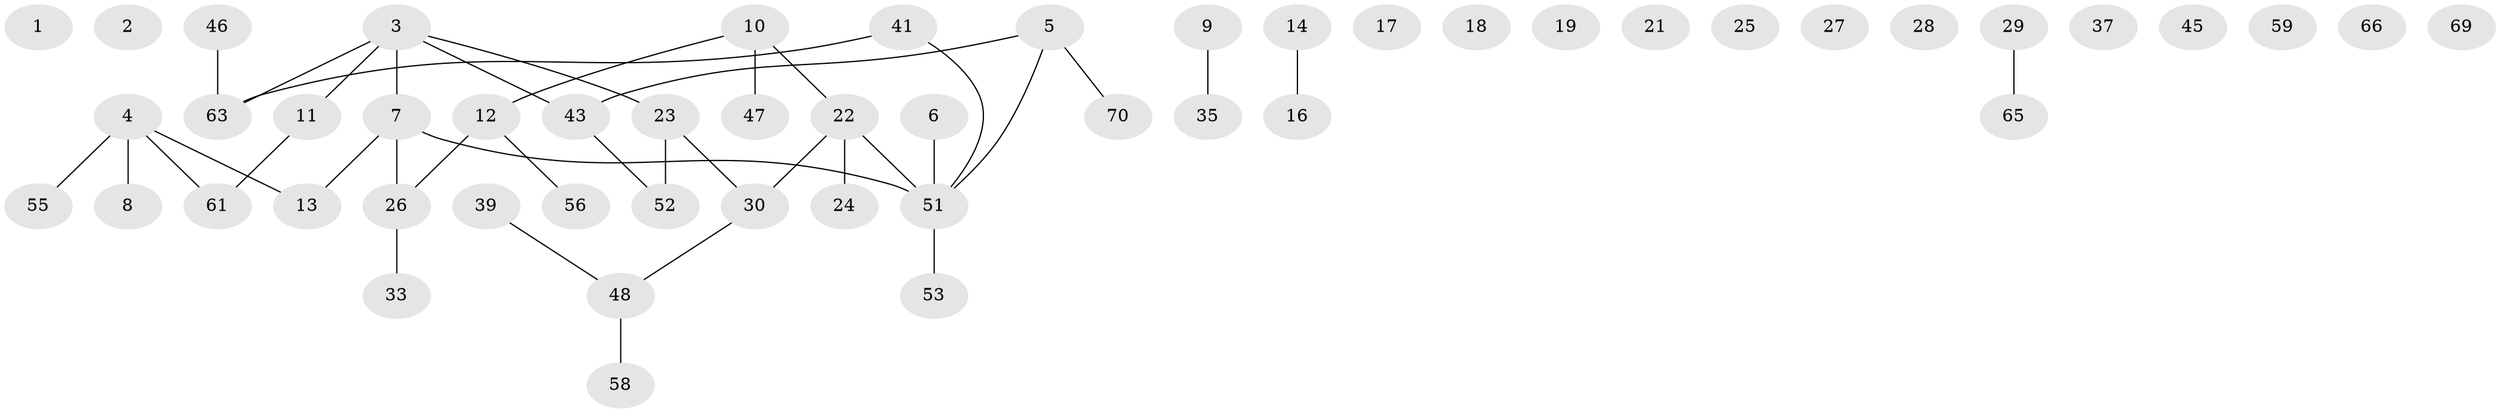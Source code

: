 // Generated by graph-tools (version 1.1) at 2025/23/03/03/25 07:23:25]
// undirected, 51 vertices, 39 edges
graph export_dot {
graph [start="1"]
  node [color=gray90,style=filled];
  1;
  2;
  3 [super="+20"];
  4 [super="+64"];
  5 [super="+54"];
  6;
  7 [super="+40"];
  8;
  9;
  10 [super="+36"];
  11 [super="+42"];
  12 [super="+15"];
  13;
  14 [super="+60"];
  16 [super="+32"];
  17;
  18;
  19;
  21;
  22 [super="+38"];
  23 [super="+31"];
  24;
  25;
  26 [super="+44"];
  27;
  28;
  29 [super="+68"];
  30 [super="+34"];
  33;
  35 [super="+49"];
  37;
  39;
  41 [super="+57"];
  43 [super="+72"];
  45;
  46;
  47;
  48 [super="+50"];
  51 [super="+62"];
  52 [super="+71"];
  53 [super="+67"];
  55;
  56;
  58;
  59;
  61;
  63 [super="+73"];
  65;
  66;
  69;
  70;
  3 -- 7;
  3 -- 43;
  3 -- 63;
  3 -- 11;
  3 -- 23;
  4 -- 8;
  4 -- 13;
  4 -- 61;
  4 -- 55;
  5 -- 43;
  5 -- 70;
  5 -- 51;
  6 -- 51;
  7 -- 26;
  7 -- 51;
  7 -- 13;
  9 -- 35;
  10 -- 12;
  10 -- 47;
  10 -- 22;
  11 -- 61;
  12 -- 56;
  12 -- 26;
  14 -- 16 [weight=2];
  22 -- 24;
  22 -- 51;
  22 -- 30;
  23 -- 30;
  23 -- 52;
  26 -- 33;
  29 -- 65;
  30 -- 48;
  39 -- 48;
  41 -- 51;
  41 -- 63;
  43 -- 52;
  46 -- 63;
  48 -- 58;
  51 -- 53;
}
